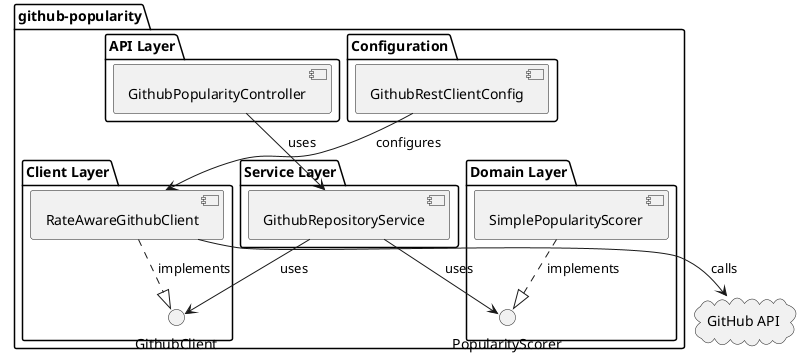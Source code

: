 @startuml GitHub Repository Popularity Components
!pragma layout smetana

package "github-popularity" {
  package "API Layer" {
    [GithubPopularityController] as controller
  }

  package "Service Layer" {
    [GithubRepositoryService] as service
  }

  package "Domain Layer" {
    interface "PopularityScorer" as scorerInterface
    [SimplePopularityScorer] as scorer
  }

  package "Client Layer" {
    interface "GithubClient" as clientInterface
    [RateAwareGithubClient] as client
  }

  package "Configuration" {
    [GithubRestClientConfig] as clientConfig
  }
}

cloud "GitHub API" as githubApi

' Controller relationships
controller --> service : uses

' Service relationships
service --> clientInterface : uses
service --> scorerInterface : uses

' Implementation relationships
scorer ..|> scorerInterface : implements
client ..|> clientInterface : implements

' Client relationships
client --> githubApi : calls

' Configuration relationships
clientConfig --> client : configures

@enduml